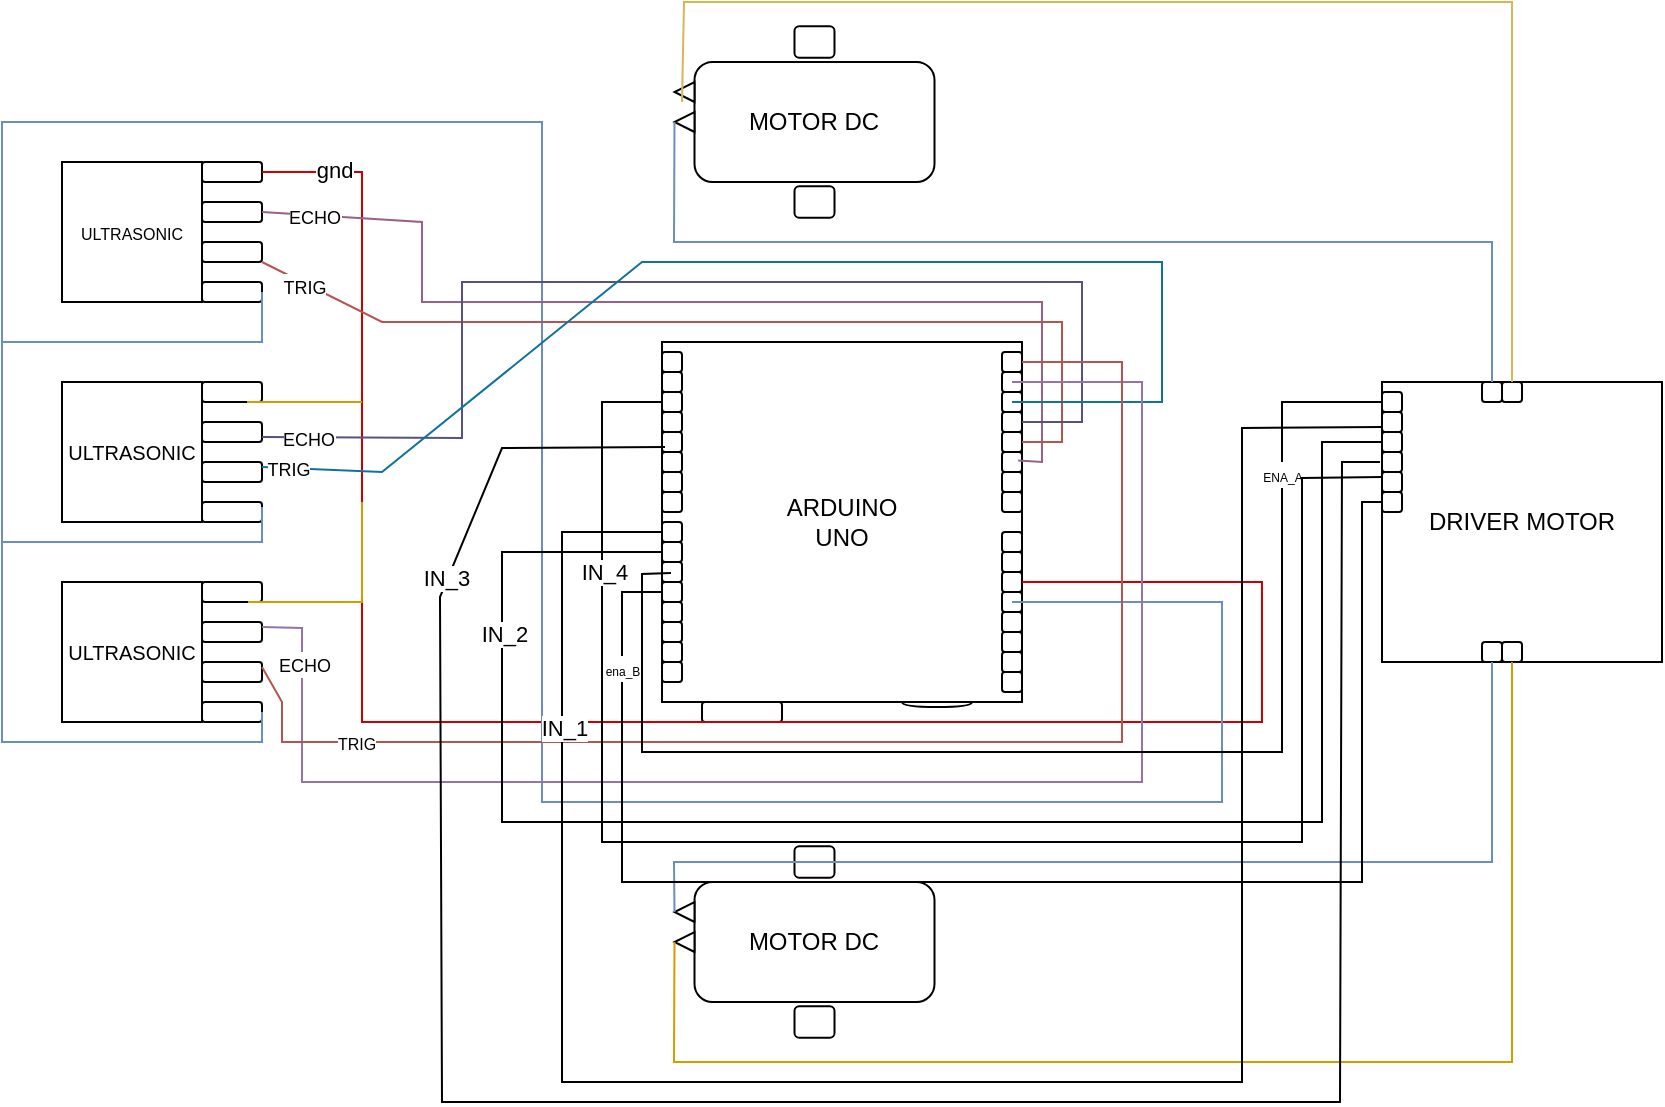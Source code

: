<mxfile version="22.1.7" type="github">
  <diagram name="Halaman-1" id="TrOZkLIHGIkVIe-W4Tml">
    <mxGraphModel dx="1581" dy="598" grid="1" gridSize="10" guides="1" tooltips="1" connect="1" arrows="1" fold="1" page="1" pageScale="1" pageWidth="1169" pageHeight="827" math="0" shadow="0">
      <root>
        <mxCell id="0" />
        <mxCell id="1" parent="0" />
        <mxCell id="3JRyLrG50tyfJCoe--T9-1" value="&lt;font style=&quot;font-size: 8px;&quot;&gt;ULTRASONIC&lt;/font&gt;" style="whiteSpace=wrap;html=1;aspect=fixed;" vertex="1" parent="1">
          <mxGeometry x="160" y="90" width="70" height="70" as="geometry" />
        </mxCell>
        <mxCell id="3JRyLrG50tyfJCoe--T9-3" value="" style="rounded=1;whiteSpace=wrap;html=1;" vertex="1" parent="1">
          <mxGeometry x="230" y="90" width="30" height="10" as="geometry" />
        </mxCell>
        <mxCell id="3JRyLrG50tyfJCoe--T9-4" value="" style="rounded=1;whiteSpace=wrap;html=1;" vertex="1" parent="1">
          <mxGeometry x="230" y="110" width="30" height="10" as="geometry" />
        </mxCell>
        <mxCell id="3JRyLrG50tyfJCoe--T9-5" value="" style="rounded=1;whiteSpace=wrap;html=1;" vertex="1" parent="1">
          <mxGeometry x="230" y="130" width="30" height="10" as="geometry" />
        </mxCell>
        <mxCell id="3JRyLrG50tyfJCoe--T9-6" value="" style="rounded=1;whiteSpace=wrap;html=1;" vertex="1" parent="1">
          <mxGeometry x="230" y="150" width="30" height="10" as="geometry" />
        </mxCell>
        <mxCell id="3JRyLrG50tyfJCoe--T9-10" value="&lt;font style=&quot;font-size: 10px;&quot;&gt;ULTRASONIC&lt;/font&gt;" style="whiteSpace=wrap;html=1;aspect=fixed;" vertex="1" parent="1">
          <mxGeometry x="160" y="200" width="70" height="70" as="geometry" />
        </mxCell>
        <mxCell id="3JRyLrG50tyfJCoe--T9-11" value="" style="rounded=1;whiteSpace=wrap;html=1;" vertex="1" parent="1">
          <mxGeometry x="230" y="200" width="30" height="10" as="geometry" />
        </mxCell>
        <mxCell id="3JRyLrG50tyfJCoe--T9-12" value="" style="rounded=1;whiteSpace=wrap;html=1;" vertex="1" parent="1">
          <mxGeometry x="230" y="220" width="30" height="10" as="geometry" />
        </mxCell>
        <mxCell id="3JRyLrG50tyfJCoe--T9-13" value="" style="rounded=1;whiteSpace=wrap;html=1;" vertex="1" parent="1">
          <mxGeometry x="230" y="240" width="30" height="10" as="geometry" />
        </mxCell>
        <mxCell id="3JRyLrG50tyfJCoe--T9-14" value="" style="rounded=1;whiteSpace=wrap;html=1;" vertex="1" parent="1">
          <mxGeometry x="230" y="260" width="30" height="10" as="geometry" />
        </mxCell>
        <mxCell id="3JRyLrG50tyfJCoe--T9-20" value="&lt;font style=&quot;font-size: 10px;&quot;&gt;ULTRASONIC&lt;/font&gt;" style="whiteSpace=wrap;html=1;aspect=fixed;" vertex="1" parent="1">
          <mxGeometry x="160" y="300" width="70" height="70" as="geometry" />
        </mxCell>
        <mxCell id="3JRyLrG50tyfJCoe--T9-21" value="" style="rounded=1;whiteSpace=wrap;html=1;" vertex="1" parent="1">
          <mxGeometry x="230" y="300" width="30" height="10" as="geometry" />
        </mxCell>
        <mxCell id="3JRyLrG50tyfJCoe--T9-22" value="" style="rounded=1;whiteSpace=wrap;html=1;" vertex="1" parent="1">
          <mxGeometry x="230" y="320" width="30" height="10" as="geometry" />
        </mxCell>
        <mxCell id="3JRyLrG50tyfJCoe--T9-23" value="" style="rounded=1;whiteSpace=wrap;html=1;" vertex="1" parent="1">
          <mxGeometry x="230" y="340" width="30" height="10" as="geometry" />
        </mxCell>
        <mxCell id="3JRyLrG50tyfJCoe--T9-24" value="" style="rounded=1;whiteSpace=wrap;html=1;" vertex="1" parent="1">
          <mxGeometry x="230" y="360" width="30" height="10" as="geometry" />
        </mxCell>
        <mxCell id="3JRyLrG50tyfJCoe--T9-30" value="ARDUINO&lt;br&gt;UNO" style="whiteSpace=wrap;html=1;aspect=fixed;" vertex="1" parent="1">
          <mxGeometry x="460" y="180" width="180" height="180" as="geometry" />
        </mxCell>
        <mxCell id="3JRyLrG50tyfJCoe--T9-31" value="" style="rounded=1;whiteSpace=wrap;html=1;" vertex="1" parent="1">
          <mxGeometry x="460" y="205" width="10" height="10" as="geometry" />
        </mxCell>
        <mxCell id="3JRyLrG50tyfJCoe--T9-33" value="" style="rounded=1;whiteSpace=wrap;html=1;" vertex="1" parent="1">
          <mxGeometry x="460" y="215" width="10" height="10" as="geometry" />
        </mxCell>
        <mxCell id="3JRyLrG50tyfJCoe--T9-34" value="" style="rounded=1;whiteSpace=wrap;html=1;" vertex="1" parent="1">
          <mxGeometry x="460" y="185" width="10" height="10" as="geometry" />
        </mxCell>
        <mxCell id="3JRyLrG50tyfJCoe--T9-35" value="" style="rounded=1;whiteSpace=wrap;html=1;" vertex="1" parent="1">
          <mxGeometry x="460" y="195" width="10" height="10" as="geometry" />
        </mxCell>
        <mxCell id="3JRyLrG50tyfJCoe--T9-36" value="" style="rounded=1;whiteSpace=wrap;html=1;" vertex="1" parent="1">
          <mxGeometry x="460" y="245" width="10" height="10" as="geometry" />
        </mxCell>
        <mxCell id="3JRyLrG50tyfJCoe--T9-37" value="" style="rounded=1;whiteSpace=wrap;html=1;" vertex="1" parent="1">
          <mxGeometry x="460" y="255" width="10" height="10" as="geometry" />
        </mxCell>
        <mxCell id="3JRyLrG50tyfJCoe--T9-38" value="" style="rounded=1;whiteSpace=wrap;html=1;" vertex="1" parent="1">
          <mxGeometry x="460" y="225" width="10" height="10" as="geometry" />
        </mxCell>
        <mxCell id="3JRyLrG50tyfJCoe--T9-39" value="" style="rounded=1;whiteSpace=wrap;html=1;" vertex="1" parent="1">
          <mxGeometry x="460" y="235" width="10" height="10" as="geometry" />
        </mxCell>
        <mxCell id="3JRyLrG50tyfJCoe--T9-48" value="" style="rounded=1;whiteSpace=wrap;html=1;" vertex="1" parent="1">
          <mxGeometry x="460" y="290" width="10" height="10" as="geometry" />
        </mxCell>
        <mxCell id="3JRyLrG50tyfJCoe--T9-49" value="" style="rounded=1;whiteSpace=wrap;html=1;" vertex="1" parent="1">
          <mxGeometry x="460" y="300" width="10" height="10" as="geometry" />
        </mxCell>
        <mxCell id="3JRyLrG50tyfJCoe--T9-50" value="" style="rounded=1;whiteSpace=wrap;html=1;" vertex="1" parent="1">
          <mxGeometry x="460" y="270" width="10" height="10" as="geometry" />
        </mxCell>
        <mxCell id="3JRyLrG50tyfJCoe--T9-51" value="" style="rounded=1;whiteSpace=wrap;html=1;" vertex="1" parent="1">
          <mxGeometry x="460" y="280" width="10" height="10" as="geometry" />
        </mxCell>
        <mxCell id="3JRyLrG50tyfJCoe--T9-52" value="" style="rounded=1;whiteSpace=wrap;html=1;" vertex="1" parent="1">
          <mxGeometry x="460" y="330" width="10" height="10" as="geometry" />
        </mxCell>
        <mxCell id="3JRyLrG50tyfJCoe--T9-53" value="" style="rounded=1;whiteSpace=wrap;html=1;" vertex="1" parent="1">
          <mxGeometry x="460" y="340" width="10" height="10" as="geometry" />
        </mxCell>
        <mxCell id="3JRyLrG50tyfJCoe--T9-54" value="" style="rounded=1;whiteSpace=wrap;html=1;" vertex="1" parent="1">
          <mxGeometry x="460" y="310" width="10" height="10" as="geometry" />
        </mxCell>
        <mxCell id="3JRyLrG50tyfJCoe--T9-55" value="" style="rounded=1;whiteSpace=wrap;html=1;" vertex="1" parent="1">
          <mxGeometry x="460" y="320" width="10" height="10" as="geometry" />
        </mxCell>
        <mxCell id="3JRyLrG50tyfJCoe--T9-56" value="" style="rounded=1;whiteSpace=wrap;html=1;" vertex="1" parent="1">
          <mxGeometry x="630" y="205" width="10" height="10" as="geometry" />
        </mxCell>
        <mxCell id="3JRyLrG50tyfJCoe--T9-57" value="" style="rounded=1;whiteSpace=wrap;html=1;" vertex="1" parent="1">
          <mxGeometry x="630" y="215" width="10" height="10" as="geometry" />
        </mxCell>
        <mxCell id="3JRyLrG50tyfJCoe--T9-58" value="" style="rounded=1;whiteSpace=wrap;html=1;" vertex="1" parent="1">
          <mxGeometry x="630" y="185" width="10" height="10" as="geometry" />
        </mxCell>
        <mxCell id="3JRyLrG50tyfJCoe--T9-59" value="" style="rounded=1;whiteSpace=wrap;html=1;" vertex="1" parent="1">
          <mxGeometry x="630" y="195" width="10" height="10" as="geometry" />
        </mxCell>
        <mxCell id="3JRyLrG50tyfJCoe--T9-60" value="" style="rounded=1;whiteSpace=wrap;html=1;" vertex="1" parent="1">
          <mxGeometry x="630" y="245" width="10" height="10" as="geometry" />
        </mxCell>
        <mxCell id="3JRyLrG50tyfJCoe--T9-61" value="" style="rounded=1;whiteSpace=wrap;html=1;" vertex="1" parent="1">
          <mxGeometry x="630" y="255" width="10" height="10" as="geometry" />
        </mxCell>
        <mxCell id="3JRyLrG50tyfJCoe--T9-62" value="" style="rounded=1;whiteSpace=wrap;html=1;" vertex="1" parent="1">
          <mxGeometry x="630" y="225" width="10" height="10" as="geometry" />
        </mxCell>
        <mxCell id="3JRyLrG50tyfJCoe--T9-63" value="" style="rounded=1;whiteSpace=wrap;html=1;" vertex="1" parent="1">
          <mxGeometry x="630" y="235" width="10" height="10" as="geometry" />
        </mxCell>
        <mxCell id="3JRyLrG50tyfJCoe--T9-66" value="" style="rounded=1;whiteSpace=wrap;html=1;" vertex="1" parent="1">
          <mxGeometry x="630" y="295" width="10" height="10" as="geometry" />
        </mxCell>
        <mxCell id="3JRyLrG50tyfJCoe--T9-67" value="" style="rounded=1;whiteSpace=wrap;html=1;" vertex="1" parent="1">
          <mxGeometry x="630" y="305" width="10" height="10" as="geometry" />
        </mxCell>
        <mxCell id="3JRyLrG50tyfJCoe--T9-68" value="" style="rounded=1;whiteSpace=wrap;html=1;" vertex="1" parent="1">
          <mxGeometry x="630" y="275" width="10" height="10" as="geometry" />
        </mxCell>
        <mxCell id="3JRyLrG50tyfJCoe--T9-69" value="" style="rounded=1;whiteSpace=wrap;html=1;" vertex="1" parent="1">
          <mxGeometry x="630" y="285" width="10" height="10" as="geometry" />
        </mxCell>
        <mxCell id="3JRyLrG50tyfJCoe--T9-70" value="" style="rounded=1;whiteSpace=wrap;html=1;" vertex="1" parent="1">
          <mxGeometry x="630" y="335" width="10" height="10" as="geometry" />
        </mxCell>
        <mxCell id="3JRyLrG50tyfJCoe--T9-71" value="" style="rounded=1;whiteSpace=wrap;html=1;" vertex="1" parent="1">
          <mxGeometry x="630" y="345" width="10" height="10" as="geometry" />
        </mxCell>
        <mxCell id="3JRyLrG50tyfJCoe--T9-72" value="" style="rounded=1;whiteSpace=wrap;html=1;" vertex="1" parent="1">
          <mxGeometry x="630" y="315" width="10" height="10" as="geometry" />
        </mxCell>
        <mxCell id="3JRyLrG50tyfJCoe--T9-73" value="" style="rounded=1;whiteSpace=wrap;html=1;" vertex="1" parent="1">
          <mxGeometry x="630" y="325" width="10" height="10" as="geometry" />
        </mxCell>
        <mxCell id="3JRyLrG50tyfJCoe--T9-74" value="" style="rounded=1;whiteSpace=wrap;html=1;" vertex="1" parent="1">
          <mxGeometry x="480" y="360" width="40" height="10" as="geometry" />
        </mxCell>
        <mxCell id="3JRyLrG50tyfJCoe--T9-77" value="" style="shape=or;whiteSpace=wrap;html=1;rotation=90;" vertex="1" parent="1">
          <mxGeometry x="596.25" y="343.75" width="2.5" height="35" as="geometry" />
        </mxCell>
        <mxCell id="3JRyLrG50tyfJCoe--T9-78" value="MOTOR DC" style="rounded=1;whiteSpace=wrap;html=1;" vertex="1" parent="1">
          <mxGeometry x="476.25" y="40" width="120" height="60" as="geometry" />
        </mxCell>
        <mxCell id="3JRyLrG50tyfJCoe--T9-79" value="" style="rounded=1;whiteSpace=wrap;html=1;rotation=90;" vertex="1" parent="1">
          <mxGeometry x="528.37" y="20" width="15.75" height="20" as="geometry" />
        </mxCell>
        <mxCell id="3JRyLrG50tyfJCoe--T9-80" value="" style="rounded=1;whiteSpace=wrap;html=1;rotation=90;" vertex="1" parent="1">
          <mxGeometry x="528.38" y="100" width="15.75" height="20" as="geometry" />
        </mxCell>
        <mxCell id="3JRyLrG50tyfJCoe--T9-81" value="" style="triangle;whiteSpace=wrap;html=1;rotation=-180;" vertex="1" parent="1">
          <mxGeometry x="466.25" y="50" width="10" height="10" as="geometry" />
        </mxCell>
        <mxCell id="3JRyLrG50tyfJCoe--T9-82" value="" style="triangle;whiteSpace=wrap;html=1;rotation=-180;" vertex="1" parent="1">
          <mxGeometry x="466.25" y="65" width="10" height="10" as="geometry" />
        </mxCell>
        <mxCell id="3JRyLrG50tyfJCoe--T9-83" value="MOTOR DC" style="rounded=1;whiteSpace=wrap;html=1;" vertex="1" parent="1">
          <mxGeometry x="476.25" y="450" width="120" height="60" as="geometry" />
        </mxCell>
        <mxCell id="3JRyLrG50tyfJCoe--T9-84" value="" style="rounded=1;whiteSpace=wrap;html=1;rotation=90;" vertex="1" parent="1">
          <mxGeometry x="528.37" y="430" width="15.75" height="20" as="geometry" />
        </mxCell>
        <mxCell id="3JRyLrG50tyfJCoe--T9-85" value="" style="rounded=1;whiteSpace=wrap;html=1;rotation=90;" vertex="1" parent="1">
          <mxGeometry x="528.38" y="510" width="15.75" height="20" as="geometry" />
        </mxCell>
        <mxCell id="3JRyLrG50tyfJCoe--T9-86" value="" style="triangle;whiteSpace=wrap;html=1;rotation=-180;" vertex="1" parent="1">
          <mxGeometry x="466.25" y="460" width="10" height="10" as="geometry" />
        </mxCell>
        <mxCell id="3JRyLrG50tyfJCoe--T9-87" value="" style="triangle;whiteSpace=wrap;html=1;rotation=-180;" vertex="1" parent="1">
          <mxGeometry x="466.25" y="475" width="10" height="10" as="geometry" />
        </mxCell>
        <mxCell id="3JRyLrG50tyfJCoe--T9-88" value="DRIVER MOTOR" style="whiteSpace=wrap;html=1;aspect=fixed;" vertex="1" parent="1">
          <mxGeometry x="820" y="200" width="140" height="140" as="geometry" />
        </mxCell>
        <mxCell id="3JRyLrG50tyfJCoe--T9-89" value="" style="rounded=1;whiteSpace=wrap;html=1;" vertex="1" parent="1">
          <mxGeometry x="820" y="225" width="10" height="10" as="geometry" />
        </mxCell>
        <mxCell id="3JRyLrG50tyfJCoe--T9-90" value="" style="rounded=1;whiteSpace=wrap;html=1;" vertex="1" parent="1">
          <mxGeometry x="820" y="235" width="10" height="10" as="geometry" />
        </mxCell>
        <mxCell id="3JRyLrG50tyfJCoe--T9-91" value="" style="rounded=1;whiteSpace=wrap;html=1;" vertex="1" parent="1">
          <mxGeometry x="820" y="205" width="10" height="10" as="geometry" />
        </mxCell>
        <mxCell id="3JRyLrG50tyfJCoe--T9-92" value="" style="rounded=1;whiteSpace=wrap;html=1;" vertex="1" parent="1">
          <mxGeometry x="820" y="215" width="10" height="10" as="geometry" />
        </mxCell>
        <mxCell id="3JRyLrG50tyfJCoe--T9-93" value="" style="rounded=1;whiteSpace=wrap;html=1;" vertex="1" parent="1">
          <mxGeometry x="820" y="245" width="10" height="10" as="geometry" />
        </mxCell>
        <mxCell id="3JRyLrG50tyfJCoe--T9-94" value="" style="rounded=1;whiteSpace=wrap;html=1;" vertex="1" parent="1">
          <mxGeometry x="820" y="255" width="10" height="10" as="geometry" />
        </mxCell>
        <mxCell id="3JRyLrG50tyfJCoe--T9-98" value="" style="rounded=1;whiteSpace=wrap;html=1;" vertex="1" parent="1">
          <mxGeometry x="870" y="200" width="10" height="10" as="geometry" />
        </mxCell>
        <mxCell id="3JRyLrG50tyfJCoe--T9-99" value="" style="rounded=1;whiteSpace=wrap;html=1;" vertex="1" parent="1">
          <mxGeometry x="880" y="200" width="10" height="10" as="geometry" />
        </mxCell>
        <mxCell id="3JRyLrG50tyfJCoe--T9-100" value="" style="rounded=1;whiteSpace=wrap;html=1;" vertex="1" parent="1">
          <mxGeometry x="870" y="330" width="10" height="10" as="geometry" />
        </mxCell>
        <mxCell id="3JRyLrG50tyfJCoe--T9-101" value="" style="rounded=1;whiteSpace=wrap;html=1;" vertex="1" parent="1">
          <mxGeometry x="880" y="330" width="10" height="10" as="geometry" />
        </mxCell>
        <mxCell id="3JRyLrG50tyfJCoe--T9-104" value="" style="endArrow=none;html=1;rounded=0;exitX=0.5;exitY=0;exitDx=0;exitDy=0;fillColor=#fff2cc;strokeColor=#d6b656;gradientColor=#ffd966;" edge="1" parent="1" source="3JRyLrG50tyfJCoe--T9-99">
          <mxGeometry width="50" height="50" relative="1" as="geometry">
            <mxPoint x="740" y="110" as="sourcePoint" />
            <mxPoint x="470" y="60" as="targetPoint" />
            <Array as="points">
              <mxPoint x="885" y="80" />
              <mxPoint x="885" y="10" />
              <mxPoint x="650" y="10" />
              <mxPoint x="500" y="10" />
              <mxPoint x="471" y="10" />
            </Array>
          </mxGeometry>
        </mxCell>
        <mxCell id="3JRyLrG50tyfJCoe--T9-106" value="" style="endArrow=none;html=1;rounded=0;exitX=1;exitY=0.5;exitDx=0;exitDy=0;entryX=0.5;entryY=0;entryDx=0;entryDy=0;fillColor=#dae8fc;gradientColor=#7ea6e0;strokeColor=#6c8ebf;" edge="1" parent="1" source="3JRyLrG50tyfJCoe--T9-82" target="3JRyLrG50tyfJCoe--T9-98">
          <mxGeometry width="50" height="50" relative="1" as="geometry">
            <mxPoint x="580" y="290" as="sourcePoint" />
            <mxPoint x="630" y="240" as="targetPoint" />
            <Array as="points">
              <mxPoint x="466" y="130" />
              <mxPoint x="875" y="130" />
            </Array>
          </mxGeometry>
        </mxCell>
        <mxCell id="3JRyLrG50tyfJCoe--T9-107" value="" style="endArrow=none;html=1;rounded=0;exitX=1;exitY=0.5;exitDx=0;exitDy=0;fillColor=#dae8fc;gradientColor=#7ea6e0;strokeColor=#6c8ebf;entryX=0.5;entryY=1;entryDx=0;entryDy=0;" edge="1" parent="1" source="3JRyLrG50tyfJCoe--T9-86" target="3JRyLrG50tyfJCoe--T9-100">
          <mxGeometry width="50" height="50" relative="1" as="geometry">
            <mxPoint x="580" y="390" as="sourcePoint" />
            <mxPoint x="870" y="338" as="targetPoint" />
            <Array as="points">
              <mxPoint x="466" y="440" />
              <mxPoint x="875" y="440" />
            </Array>
          </mxGeometry>
        </mxCell>
        <mxCell id="3JRyLrG50tyfJCoe--T9-108" value="" style="endArrow=none;html=1;rounded=0;exitX=1;exitY=0.5;exitDx=0;exitDy=0;fillColor=#ffcd28;gradientColor=#ffa500;strokeColor=#d79b00;entryX=0.5;entryY=1;entryDx=0;entryDy=0;" edge="1" parent="1" source="3JRyLrG50tyfJCoe--T9-87" target="3JRyLrG50tyfJCoe--T9-101">
          <mxGeometry width="50" height="50" relative="1" as="geometry">
            <mxPoint x="580" y="390" as="sourcePoint" />
            <mxPoint x="890" y="340" as="targetPoint" />
            <Array as="points">
              <mxPoint x="466" y="540" />
              <mxPoint x="760" y="540" />
              <mxPoint x="885" y="540" />
            </Array>
          </mxGeometry>
        </mxCell>
        <mxCell id="3JRyLrG50tyfJCoe--T9-109" value="" style="endArrow=none;html=1;rounded=0;exitX=1;exitY=0.5;exitDx=0;exitDy=0;fillColor=#ffcd28;gradientColor=#ffa500;strokeColor=#CC0000;entryX=1;entryY=0.5;entryDx=0;entryDy=0;" edge="1" parent="1" source="3JRyLrG50tyfJCoe--T9-3" target="3JRyLrG50tyfJCoe--T9-66">
          <mxGeometry width="50" height="50" relative="1" as="geometry">
            <mxPoint x="440" y="300" as="sourcePoint" />
            <mxPoint x="760" y="300" as="targetPoint" />
            <Array as="points">
              <mxPoint x="310" y="95" />
              <mxPoint x="310" y="260" />
              <mxPoint x="310" y="370" />
              <mxPoint x="760" y="370" />
              <mxPoint x="760" y="300" />
            </Array>
          </mxGeometry>
        </mxCell>
        <mxCell id="3JRyLrG50tyfJCoe--T9-127" value="gnd" style="edgeLabel;html=1;align=center;verticalAlign=middle;resizable=0;points=[];" vertex="1" connectable="0" parent="3JRyLrG50tyfJCoe--T9-109">
          <mxGeometry x="-0.926" y="1" relative="1" as="geometry">
            <mxPoint as="offset" />
          </mxGeometry>
        </mxCell>
        <mxCell id="3JRyLrG50tyfJCoe--T9-110" value="" style="endArrow=none;html=1;rounded=0;exitX=0.75;exitY=1;exitDx=0;exitDy=0;fillColor=#ffcd28;gradientColor=#ffa500;strokeColor=#d79b00;" edge="1" parent="1" source="3JRyLrG50tyfJCoe--T9-11">
          <mxGeometry width="50" height="50" relative="1" as="geometry">
            <mxPoint x="440" y="300" as="sourcePoint" />
            <mxPoint x="310" y="210" as="targetPoint" />
          </mxGeometry>
        </mxCell>
        <mxCell id="3JRyLrG50tyfJCoe--T9-111" value="" style="endArrow=none;html=1;rounded=0;fillColor=#ffcd28;gradientColor=#ffa500;strokeColor=#d79b00;" edge="1" parent="1">
          <mxGeometry width="50" height="50" relative="1" as="geometry">
            <mxPoint x="253" y="310" as="sourcePoint" />
            <mxPoint x="310" y="260" as="targetPoint" />
            <Array as="points">
              <mxPoint x="310" y="310" />
            </Array>
          </mxGeometry>
        </mxCell>
        <mxCell id="3JRyLrG50tyfJCoe--T9-114" value="" style="endArrow=none;html=1;rounded=0;exitX=1;exitY=0.25;exitDx=0;exitDy=0;fillColor=#dae8fc;gradientColor=#7ea6e0;strokeColor=#6c8ebf;" edge="1" parent="1" source="3JRyLrG50tyfJCoe--T9-14">
          <mxGeometry width="50" height="50" relative="1" as="geometry">
            <mxPoint x="440" y="300" as="sourcePoint" />
            <mxPoint x="130" y="280" as="targetPoint" />
            <Array as="points">
              <mxPoint x="260" y="280" />
            </Array>
          </mxGeometry>
        </mxCell>
        <mxCell id="3JRyLrG50tyfJCoe--T9-115" value="" style="endArrow=none;html=1;rounded=0;exitX=1;exitY=0.5;exitDx=0;exitDy=0;fillColor=#dae8fc;gradientColor=#7ea6e0;strokeColor=#6c8ebf;" edge="1" parent="1" source="3JRyLrG50tyfJCoe--T9-24">
          <mxGeometry width="50" height="50" relative="1" as="geometry">
            <mxPoint x="270" y="280" as="sourcePoint" />
            <mxPoint x="635" y="310" as="targetPoint" />
            <Array as="points">
              <mxPoint x="260" y="380" />
              <mxPoint x="130" y="380" />
              <mxPoint x="130" y="70" />
              <mxPoint x="400" y="70" />
              <mxPoint x="400" y="410" />
              <mxPoint x="740" y="410" />
              <mxPoint x="740" y="310" />
            </Array>
          </mxGeometry>
        </mxCell>
        <mxCell id="3JRyLrG50tyfJCoe--T9-116" value="" style="endArrow=none;html=1;rounded=0;exitX=1;exitY=0.5;exitDx=0;exitDy=0;fillColor=#dae8fc;gradientColor=#7ea6e0;strokeColor=#6c8ebf;" edge="1" parent="1" source="3JRyLrG50tyfJCoe--T9-6">
          <mxGeometry width="50" height="50" relative="1" as="geometry">
            <mxPoint x="270" y="260" as="sourcePoint" />
            <mxPoint x="130" y="180" as="targetPoint" />
            <Array as="points">
              <mxPoint x="260" y="180" />
            </Array>
          </mxGeometry>
        </mxCell>
        <mxCell id="3JRyLrG50tyfJCoe--T9-117" value="" style="endArrow=none;html=1;rounded=0;exitX=1;exitY=0.5;exitDx=0;exitDy=0;entryX=0.81;entryY=-0.581;entryDx=0;entryDy=0;entryPerimeter=0;fillColor=#e6d0de;gradientColor=#d5739d;strokeColor=#996185;" edge="1" parent="1" source="3JRyLrG50tyfJCoe--T9-4" target="3JRyLrG50tyfJCoe--T9-60">
          <mxGeometry width="50" height="50" relative="1" as="geometry">
            <mxPoint x="330" y="270" as="sourcePoint" />
            <mxPoint x="650" y="270" as="targetPoint" />
            <Array as="points">
              <mxPoint x="340" y="120" />
              <mxPoint x="340" y="160" />
              <mxPoint x="650" y="160" />
              <mxPoint x="650" y="240" />
            </Array>
          </mxGeometry>
        </mxCell>
        <mxCell id="3JRyLrG50tyfJCoe--T9-128" value="&lt;font style=&quot;font-size: 9px;&quot;&gt;ECHO&lt;/font&gt;" style="edgeLabel;html=1;align=center;verticalAlign=middle;resizable=0;points=[];" vertex="1" connectable="0" parent="3JRyLrG50tyfJCoe--T9-117">
          <mxGeometry x="-0.903" relative="1" as="geometry">
            <mxPoint as="offset" />
          </mxGeometry>
        </mxCell>
        <mxCell id="3JRyLrG50tyfJCoe--T9-118" value="" style="endArrow=none;html=1;rounded=0;exitX=1;exitY=1;exitDx=0;exitDy=0;entryX=1;entryY=0.5;entryDx=0;entryDy=0;fillColor=#f8cecc;gradientColor=#ea6b66;strokeColor=#b85450;" edge="1" parent="1" source="3JRyLrG50tyfJCoe--T9-5" target="3JRyLrG50tyfJCoe--T9-62">
          <mxGeometry width="50" height="50" relative="1" as="geometry">
            <mxPoint x="330" y="270" as="sourcePoint" />
            <mxPoint x="660" y="240" as="targetPoint" />
            <Array as="points">
              <mxPoint x="320" y="170" />
              <mxPoint x="460" y="170" />
              <mxPoint x="630" y="170" />
              <mxPoint x="660" y="170" />
              <mxPoint x="660" y="230" />
            </Array>
          </mxGeometry>
        </mxCell>
        <mxCell id="3JRyLrG50tyfJCoe--T9-129" value="&lt;font style=&quot;font-size: 9px;&quot;&gt;TRIG&lt;/font&gt;" style="edgeLabel;html=1;align=center;verticalAlign=middle;resizable=0;points=[];" vertex="1" connectable="0" parent="3JRyLrG50tyfJCoe--T9-118">
          <mxGeometry x="-0.901" y="-1" relative="1" as="geometry">
            <mxPoint as="offset" />
          </mxGeometry>
        </mxCell>
        <mxCell id="3JRyLrG50tyfJCoe--T9-119" value="" style="endArrow=none;html=1;rounded=0;exitX=1;exitY=0.75;exitDx=0;exitDy=0;entryX=1;entryY=0.5;entryDx=0;entryDy=0;fillColor=#d0cee2;strokeColor=#56517e;" edge="1" parent="1" source="3JRyLrG50tyfJCoe--T9-12" target="3JRyLrG50tyfJCoe--T9-57">
          <mxGeometry width="50" height="50" relative="1" as="geometry">
            <mxPoint x="330" y="270" as="sourcePoint" />
            <mxPoint x="680" y="210" as="targetPoint" />
            <Array as="points">
              <mxPoint x="360" y="228" />
              <mxPoint x="360" y="150" />
              <mxPoint x="480" y="150" />
              <mxPoint x="670" y="150" />
              <mxPoint x="670" y="220" />
            </Array>
          </mxGeometry>
        </mxCell>
        <mxCell id="3JRyLrG50tyfJCoe--T9-130" value="&lt;font style=&quot;font-size: 9px;&quot;&gt;ECHO&lt;/font&gt;" style="edgeLabel;html=1;align=center;verticalAlign=middle;resizable=0;points=[];" vertex="1" connectable="0" parent="3JRyLrG50tyfJCoe--T9-119">
          <mxGeometry x="-0.922" relative="1" as="geometry">
            <mxPoint as="offset" />
          </mxGeometry>
        </mxCell>
        <mxCell id="3JRyLrG50tyfJCoe--T9-120" value="" style="endArrow=none;html=1;rounded=0;exitX=1;exitY=0.25;exitDx=0;exitDy=0;fillColor=#b1ddf0;strokeColor=#10739e;" edge="1" parent="1" source="3JRyLrG50tyfJCoe--T9-13">
          <mxGeometry width="50" height="50" relative="1" as="geometry">
            <mxPoint x="330" y="270" as="sourcePoint" />
            <mxPoint x="635" y="210" as="targetPoint" />
            <Array as="points">
              <mxPoint x="320" y="245" />
              <mxPoint x="450" y="140" />
              <mxPoint x="710" y="140" />
              <mxPoint x="710" y="210" />
            </Array>
          </mxGeometry>
        </mxCell>
        <mxCell id="3JRyLrG50tyfJCoe--T9-131" value="&lt;font style=&quot;font-size: 9px;&quot;&gt;TRIG&lt;/font&gt;" style="edgeLabel;html=1;align=center;verticalAlign=middle;resizable=0;points=[];" vertex="1" connectable="0" parent="3JRyLrG50tyfJCoe--T9-120">
          <mxGeometry x="-0.961" relative="1" as="geometry">
            <mxPoint as="offset" />
          </mxGeometry>
        </mxCell>
        <mxCell id="3JRyLrG50tyfJCoe--T9-121" value="" style="endArrow=none;html=1;rounded=0;exitX=1;exitY=0.25;exitDx=0;exitDy=0;fillColor=#e1d5e7;strokeColor=#9673a6;" edge="1" parent="1" source="3JRyLrG50tyfJCoe--T9-22">
          <mxGeometry width="50" height="50" relative="1" as="geometry">
            <mxPoint x="260" y="330" as="sourcePoint" />
            <mxPoint x="635" y="200" as="targetPoint" />
            <Array as="points">
              <mxPoint x="280" y="323" />
              <mxPoint x="280" y="400" />
              <mxPoint x="700" y="400" />
              <mxPoint x="700" y="200" />
            </Array>
          </mxGeometry>
        </mxCell>
        <mxCell id="3JRyLrG50tyfJCoe--T9-132" value="&lt;font style=&quot;font-size: 9px;&quot;&gt;ECHO&lt;/font&gt;" style="edgeLabel;html=1;align=center;verticalAlign=middle;resizable=0;points=[];" vertex="1" connectable="0" parent="3JRyLrG50tyfJCoe--T9-121">
          <mxGeometry x="-0.904" y="1" relative="1" as="geometry">
            <mxPoint as="offset" />
          </mxGeometry>
        </mxCell>
        <mxCell id="3JRyLrG50tyfJCoe--T9-122" value="" style="endArrow=none;html=1;rounded=0;exitX=1;exitY=0.25;exitDx=0;exitDy=0;fillColor=#f8cecc;strokeColor=#b85450;" edge="1" parent="1" source="3JRyLrG50tyfJCoe--T9-23">
          <mxGeometry width="50" height="50" relative="1" as="geometry">
            <mxPoint x="330" y="270" as="sourcePoint" />
            <mxPoint x="640" y="190" as="targetPoint" />
            <Array as="points">
              <mxPoint x="270" y="360" />
              <mxPoint x="270" y="380" />
              <mxPoint x="690" y="380" />
              <mxPoint x="690" y="190" />
            </Array>
          </mxGeometry>
        </mxCell>
        <mxCell id="3JRyLrG50tyfJCoe--T9-133" value="&lt;font style=&quot;font-size: 8px;&quot;&gt;TRIG&lt;/font&gt;" style="edgeLabel;html=1;align=center;verticalAlign=middle;resizable=0;points=[];" vertex="1" connectable="0" parent="3JRyLrG50tyfJCoe--T9-122">
          <mxGeometry x="-0.78" relative="1" as="geometry">
            <mxPoint as="offset" />
          </mxGeometry>
        </mxCell>
        <mxCell id="3JRyLrG50tyfJCoe--T9-125" value="" style="endArrow=none;html=1;rounded=0;entryX=0;entryY=0.5;entryDx=0;entryDy=0;exitX=0.45;exitY=-0.45;exitDx=0;exitDy=0;exitPerimeter=0;" edge="1" parent="1" source="3JRyLrG50tyfJCoe--T9-49" target="3JRyLrG50tyfJCoe--T9-91">
          <mxGeometry width="50" height="50" relative="1" as="geometry">
            <mxPoint x="465" y="290" as="sourcePoint" />
            <mxPoint x="820" y="205" as="targetPoint" />
            <Array as="points">
              <mxPoint x="450" y="296" />
              <mxPoint x="450" y="385" />
              <mxPoint x="770" y="385" />
              <mxPoint x="770" y="210" />
            </Array>
          </mxGeometry>
        </mxCell>
        <mxCell id="3JRyLrG50tyfJCoe--T9-134" value="&lt;font style=&quot;font-size: 6px;&quot;&gt;ENA_A&lt;/font&gt;" style="edgeLabel;html=1;align=center;verticalAlign=middle;resizable=0;points=[];" vertex="1" connectable="0" parent="3JRyLrG50tyfJCoe--T9-125">
          <mxGeometry x="0.734" relative="1" as="geometry">
            <mxPoint as="offset" />
          </mxGeometry>
        </mxCell>
        <mxCell id="3JRyLrG50tyfJCoe--T9-135" value="" style="endArrow=none;html=1;rounded=0;entryX=0;entryY=0.75;entryDx=0;entryDy=0;exitX=0;exitY=0.5;exitDx=0;exitDy=0;" edge="1" parent="1" source="3JRyLrG50tyfJCoe--T9-50" target="3JRyLrG50tyfJCoe--T9-92">
          <mxGeometry width="50" height="50" relative="1" as="geometry">
            <mxPoint x="630" y="280" as="sourcePoint" />
            <mxPoint x="680" y="230" as="targetPoint" />
            <Array as="points">
              <mxPoint x="410" y="275" />
              <mxPoint x="410" y="550" />
              <mxPoint x="750" y="550" />
              <mxPoint x="750" y="330" />
              <mxPoint x="750" y="223" />
            </Array>
          </mxGeometry>
        </mxCell>
        <mxCell id="3JRyLrG50tyfJCoe--T9-136" value="IN_1" style="edgeLabel;html=1;align=center;verticalAlign=middle;resizable=0;points=[];" vertex="1" connectable="0" parent="3JRyLrG50tyfJCoe--T9-135">
          <mxGeometry x="-0.722" y="1" relative="1" as="geometry">
            <mxPoint as="offset" />
          </mxGeometry>
        </mxCell>
        <mxCell id="3JRyLrG50tyfJCoe--T9-137" value="" style="endArrow=none;html=1;rounded=0;entryX=0;entryY=0.5;entryDx=0;entryDy=0;exitX=0;exitY=0.5;exitDx=0;exitDy=0;" edge="1" parent="1" source="3JRyLrG50tyfJCoe--T9-51" target="3JRyLrG50tyfJCoe--T9-89">
          <mxGeometry width="50" height="50" relative="1" as="geometry">
            <mxPoint x="460" y="290" as="sourcePoint" />
            <mxPoint x="680" y="230" as="targetPoint" />
            <Array as="points">
              <mxPoint x="380" y="285" />
              <mxPoint x="380" y="420" />
              <mxPoint x="790" y="420" />
              <mxPoint x="790" y="230" />
            </Array>
          </mxGeometry>
        </mxCell>
        <mxCell id="3JRyLrG50tyfJCoe--T9-138" value="IN_2" style="edgeLabel;html=1;align=center;verticalAlign=middle;resizable=0;points=[];" vertex="1" connectable="0" parent="3JRyLrG50tyfJCoe--T9-137">
          <mxGeometry x="-0.714" y="1" relative="1" as="geometry">
            <mxPoint as="offset" />
          </mxGeometry>
        </mxCell>
        <mxCell id="3JRyLrG50tyfJCoe--T9-139" value="" style="endArrow=none;html=1;rounded=0;entryX=0;entryY=0.75;entryDx=0;entryDy=0;exitX=0.25;exitY=0;exitDx=0;exitDy=0;" edge="1" parent="1">
          <mxGeometry width="50" height="50" relative="1" as="geometry">
            <mxPoint x="461.5" y="232.5" as="sourcePoint" />
            <mxPoint x="819" y="240" as="targetPoint" />
            <Array as="points">
              <mxPoint x="380" y="233" />
              <mxPoint x="349" y="307.5" />
              <mxPoint x="350" y="560" />
              <mxPoint x="799" y="560" />
              <mxPoint x="800" y="240" />
            </Array>
          </mxGeometry>
        </mxCell>
        <mxCell id="3JRyLrG50tyfJCoe--T9-140" value="IN_3" style="edgeLabel;html=1;align=center;verticalAlign=middle;resizable=0;points=[];" vertex="1" connectable="0" parent="3JRyLrG50tyfJCoe--T9-139">
          <mxGeometry x="-0.746" y="-1" relative="1" as="geometry">
            <mxPoint as="offset" />
          </mxGeometry>
        </mxCell>
        <mxCell id="3JRyLrG50tyfJCoe--T9-141" value="" style="endArrow=none;html=1;rounded=0;entryX=0;entryY=0.25;entryDx=0;entryDy=0;exitX=0;exitY=0.5;exitDx=0;exitDy=0;" edge="1" parent="1" source="3JRyLrG50tyfJCoe--T9-31" target="3JRyLrG50tyfJCoe--T9-93">
          <mxGeometry width="50" height="50" relative="1" as="geometry">
            <mxPoint x="450" y="260" as="sourcePoint" />
            <mxPoint x="680" y="230" as="targetPoint" />
            <Array as="points">
              <mxPoint x="430" y="210" />
              <mxPoint x="430" y="430" />
              <mxPoint x="780" y="430" />
              <mxPoint x="780" y="248" />
            </Array>
          </mxGeometry>
        </mxCell>
        <mxCell id="3JRyLrG50tyfJCoe--T9-142" value="IN_4" style="edgeLabel;html=1;align=center;verticalAlign=middle;resizable=0;points=[];" vertex="1" connectable="0" parent="3JRyLrG50tyfJCoe--T9-141">
          <mxGeometry x="-0.722" y="1" relative="1" as="geometry">
            <mxPoint as="offset" />
          </mxGeometry>
        </mxCell>
        <mxCell id="3JRyLrG50tyfJCoe--T9-143" value="" style="endArrow=none;html=1;rounded=0;entryX=0;entryY=0.5;entryDx=0;entryDy=0;exitX=0;exitY=0.5;exitDx=0;exitDy=0;" edge="1" parent="1" source="3JRyLrG50tyfJCoe--T9-49" target="3JRyLrG50tyfJCoe--T9-94">
          <mxGeometry width="50" height="50" relative="1" as="geometry">
            <mxPoint x="680" y="270" as="sourcePoint" />
            <mxPoint x="730" y="220" as="targetPoint" />
            <Array as="points">
              <mxPoint x="440" y="305" />
              <mxPoint x="440" y="450" />
              <mxPoint x="810" y="450" />
              <mxPoint x="810" y="260" />
            </Array>
          </mxGeometry>
        </mxCell>
        <mxCell id="3JRyLrG50tyfJCoe--T9-145" value="&lt;font style=&quot;font-size: 6px;&quot;&gt;ena_B&lt;/font&gt;" style="edgeLabel;html=1;align=center;verticalAlign=middle;resizable=0;points=[];" vertex="1" connectable="0" parent="3JRyLrG50tyfJCoe--T9-143">
          <mxGeometry x="-0.843" relative="1" as="geometry">
            <mxPoint as="offset" />
          </mxGeometry>
        </mxCell>
      </root>
    </mxGraphModel>
  </diagram>
</mxfile>
